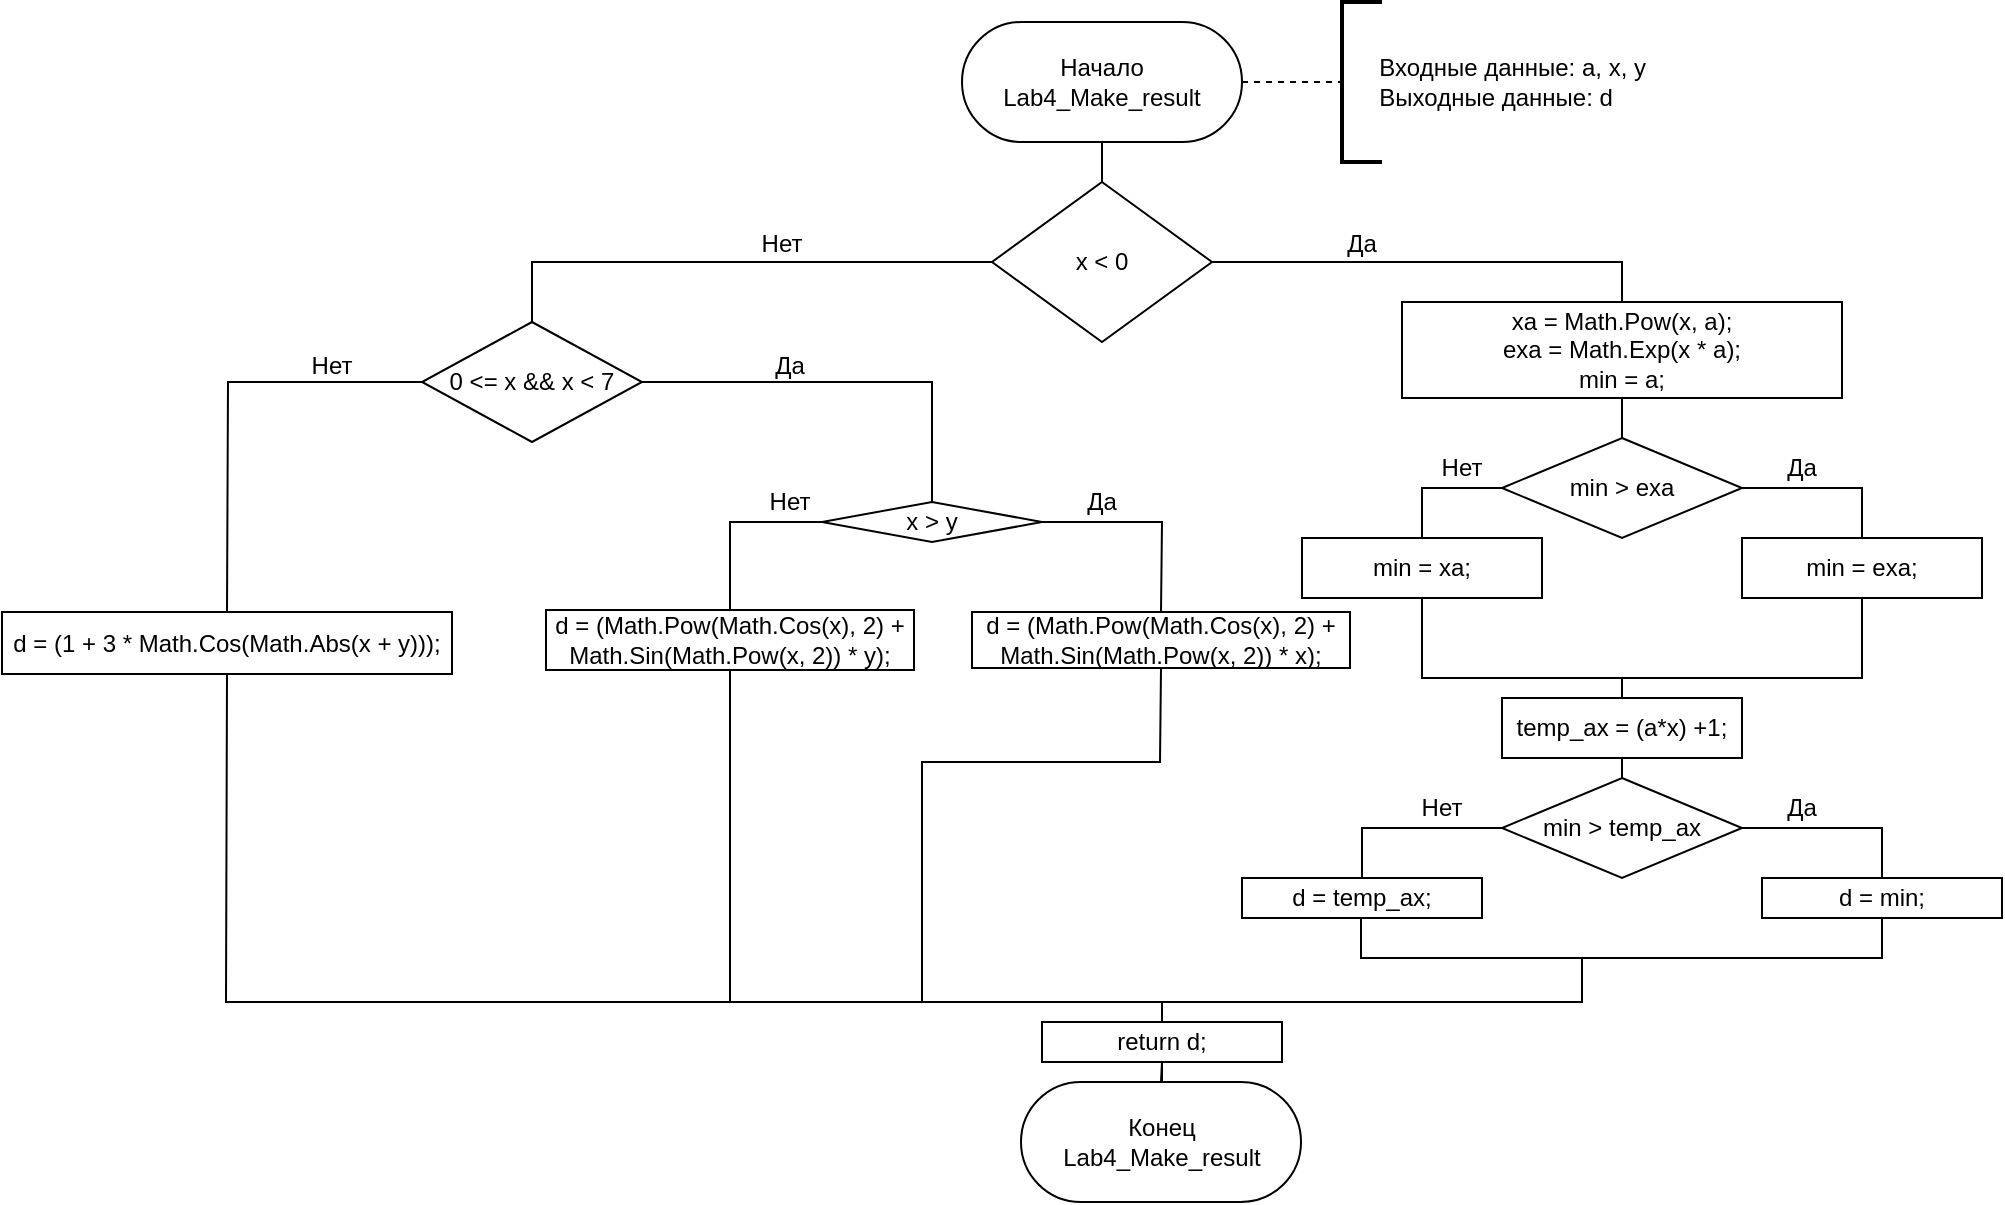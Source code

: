 <mxfile version="22.1.21" type="device" pages="5">
  <diagram id="p_D9sDBn9wK2VMSo55YK" name="Страница — 3">
    <mxGraphModel dx="2748" dy="1091" grid="1" gridSize="10" guides="1" tooltips="1" connect="1" arrows="1" fold="1" page="1" pageScale="1" pageWidth="827" pageHeight="1169" math="0" shadow="0">
      <root>
        <mxCell id="0" />
        <mxCell id="1" parent="0" />
        <mxCell id="u0RXeYqJ0yzJnlbb-DjL-49" value="Начало&lt;br&gt;Lab4_Make_result" style="rounded=1;whiteSpace=wrap;html=1;arcSize=50;" parent="1" vertex="1">
          <mxGeometry x="340" y="70" width="140" height="60" as="geometry" />
        </mxCell>
        <mxCell id="u0RXeYqJ0yzJnlbb-DjL-51" value="" style="endArrow=none;dashed=1;html=1;rounded=0;exitX=1;exitY=0.5;exitDx=0;exitDy=0;" parent="1" source="u0RXeYqJ0yzJnlbb-DjL-49" target="u0RXeYqJ0yzJnlbb-DjL-52" edge="1">
          <mxGeometry width="50" height="50" relative="1" as="geometry">
            <mxPoint x="520" y="110" as="sourcePoint" />
            <mxPoint x="607.31" y="100.42" as="targetPoint" />
          </mxGeometry>
        </mxCell>
        <mxCell id="u0RXeYqJ0yzJnlbb-DjL-52" value="&amp;nbsp; &amp;nbsp; &amp;nbsp;Входные данные: a, x, y&lt;br&gt;&amp;nbsp; &amp;nbsp; &amp;nbsp;Выходные данные: d" style="strokeWidth=2;html=1;shape=mxgraph.flowchart.annotation_1;align=left;pointerEvents=1;" parent="1" vertex="1">
          <mxGeometry x="530" y="60" width="20" height="80" as="geometry" />
        </mxCell>
        <mxCell id="u0RXeYqJ0yzJnlbb-DjL-53" value="x &amp;lt; 0" style="rhombus;whiteSpace=wrap;html=1;" parent="1" vertex="1">
          <mxGeometry x="355" y="150" width="110" height="80" as="geometry" />
        </mxCell>
        <mxCell id="u0RXeYqJ0yzJnlbb-DjL-54" value="0 &amp;lt;= x &amp;amp;&amp;amp; x &amp;lt; 7" style="rhombus;whiteSpace=wrap;html=1;" parent="1" vertex="1">
          <mxGeometry x="70" y="220" width="110" height="60" as="geometry" />
        </mxCell>
        <mxCell id="u0RXeYqJ0yzJnlbb-DjL-55" value="" style="endArrow=none;html=1;rounded=0;entryX=0;entryY=0.5;entryDx=0;entryDy=0;exitX=0.5;exitY=0;exitDx=0;exitDy=0;" parent="1" source="u0RXeYqJ0yzJnlbb-DjL-90" target="u0RXeYqJ0yzJnlbb-DjL-54" edge="1">
          <mxGeometry width="50" height="50" relative="1" as="geometry">
            <mxPoint x="-355" y="400" as="sourcePoint" />
            <mxPoint x="-135" y="300" as="targetPoint" />
            <Array as="points">
              <mxPoint x="-27" y="250" />
            </Array>
          </mxGeometry>
        </mxCell>
        <mxCell id="u0RXeYqJ0yzJnlbb-DjL-56" value="" style="endArrow=none;html=1;rounded=0;exitX=1;exitY=0.5;exitDx=0;exitDy=0;" parent="1" source="u0RXeYqJ0yzJnlbb-DjL-53" target="u0RXeYqJ0yzJnlbb-DjL-57" edge="1">
          <mxGeometry width="50" height="50" relative="1" as="geometry">
            <mxPoint x="390" y="460" as="sourcePoint" />
            <mxPoint x="440" y="410" as="targetPoint" />
            <Array as="points">
              <mxPoint x="670" y="190" />
            </Array>
          </mxGeometry>
        </mxCell>
        <mxCell id="u0RXeYqJ0yzJnlbb-DjL-57" value="&lt;div&gt;xa = Math.Pow(x, a);&lt;/div&gt;&lt;div&gt;&lt;span style=&quot;font-size: 12px;&quot;&gt;exa = Math.Exp(x * a);&lt;/span&gt;&lt;/div&gt;&lt;div&gt;&lt;span style=&quot;font-size: 12px;&quot;&gt;min = a;&lt;/span&gt;&lt;/div&gt;" style="rounded=0;whiteSpace=wrap;html=1;" parent="1" vertex="1">
          <mxGeometry x="560" y="210" width="220" height="48" as="geometry" />
        </mxCell>
        <mxCell id="u0RXeYqJ0yzJnlbb-DjL-58" value="Да&lt;br&gt;" style="text;html=1;strokeColor=none;fillColor=none;align=center;verticalAlign=middle;whiteSpace=wrap;rounded=0;" parent="1" vertex="1">
          <mxGeometry x="510" y="166" width="60" height="30" as="geometry" />
        </mxCell>
        <mxCell id="u0RXeYqJ0yzJnlbb-DjL-59" value="Нет" style="text;html=1;strokeColor=none;fillColor=none;align=center;verticalAlign=middle;whiteSpace=wrap;rounded=0;" parent="1" vertex="1">
          <mxGeometry x="220" y="166" width="60" height="30" as="geometry" />
        </mxCell>
        <mxCell id="u0RXeYqJ0yzJnlbb-DjL-60" value="" style="endArrow=none;html=1;rounded=0;entryX=0.5;entryY=1;entryDx=0;entryDy=0;exitX=0.5;exitY=0;exitDx=0;exitDy=0;" parent="1" source="978gCLuiVKa9-m6LnBbd-13" target="u0RXeYqJ0yzJnlbb-DjL-57" edge="1">
          <mxGeometry width="50" height="50" relative="1" as="geometry">
            <mxPoint x="670" y="288" as="sourcePoint" />
            <mxPoint x="660" y="478" as="targetPoint" />
          </mxGeometry>
        </mxCell>
        <mxCell id="u0RXeYqJ0yzJnlbb-DjL-81" value="" style="endArrow=none;html=1;rounded=0;entryX=1;entryY=0.5;entryDx=0;entryDy=0;exitX=0.5;exitY=0;exitDx=0;exitDy=0;" parent="1" source="u0RXeYqJ0yzJnlbb-DjL-82" target="u0RXeYqJ0yzJnlbb-DjL-54" edge="1">
          <mxGeometry width="50" height="50" relative="1" as="geometry">
            <mxPoint x="65" y="320" as="sourcePoint" />
            <mxPoint x="355" y="500" as="targetPoint" />
            <Array as="points">
              <mxPoint x="325" y="250" />
            </Array>
          </mxGeometry>
        </mxCell>
        <mxCell id="u0RXeYqJ0yzJnlbb-DjL-82" value="x &amp;gt; y" style="rhombus;whiteSpace=wrap;html=1;" parent="1" vertex="1">
          <mxGeometry x="270" y="310" width="110" height="20" as="geometry" />
        </mxCell>
        <mxCell id="u0RXeYqJ0yzJnlbb-DjL-83" value="" style="endArrow=none;html=1;rounded=0;entryX=1;entryY=0.5;entryDx=0;entryDy=0;exitX=0.5;exitY=0;exitDx=0;exitDy=0;" parent="1" source="u0RXeYqJ0yzJnlbb-DjL-84" target="u0RXeYqJ0yzJnlbb-DjL-82" edge="1">
          <mxGeometry width="50" height="50" relative="1" as="geometry">
            <mxPoint x="420" y="340" as="sourcePoint" />
            <mxPoint x="124.0" y="335" as="targetPoint" />
            <Array as="points">
              <mxPoint x="440" y="320" />
            </Array>
          </mxGeometry>
        </mxCell>
        <mxCell id="u0RXeYqJ0yzJnlbb-DjL-84" value="d = (Math.Pow(Math.Cos(x), 2) +&lt;br&gt;Math.Sin(Math.Pow(x, 2)) * x);" style="rounded=0;whiteSpace=wrap;html=1;" parent="1" vertex="1">
          <mxGeometry x="345" y="365" width="189" height="28" as="geometry" />
        </mxCell>
        <mxCell id="u0RXeYqJ0yzJnlbb-DjL-85" value="Да&lt;br&gt;" style="text;html=1;strokeColor=none;fillColor=none;align=center;verticalAlign=middle;whiteSpace=wrap;rounded=0;" parent="1" vertex="1">
          <mxGeometry x="380" y="295" width="60" height="30" as="geometry" />
        </mxCell>
        <mxCell id="u0RXeYqJ0yzJnlbb-DjL-86" value="d = (Math.Pow(Math.Cos(x), 2) +&lt;br&gt;Math.Sin(Math.Pow(x, 2)) * y);" style="rounded=0;whiteSpace=wrap;html=1;" parent="1" vertex="1">
          <mxGeometry x="132" y="364" width="184" height="30" as="geometry" />
        </mxCell>
        <mxCell id="u0RXeYqJ0yzJnlbb-DjL-87" value="" style="endArrow=none;html=1;rounded=0;entryX=0;entryY=0.5;entryDx=0;entryDy=0;exitX=0.5;exitY=0;exitDx=0;exitDy=0;" parent="1" source="u0RXeYqJ0yzJnlbb-DjL-86" target="u0RXeYqJ0yzJnlbb-DjL-82" edge="1">
          <mxGeometry width="50" height="50" relative="1" as="geometry">
            <mxPoint x="250" y="350" as="sourcePoint" />
            <mxPoint x="35" y="350" as="targetPoint" />
            <Array as="points">
              <mxPoint x="224" y="320" />
            </Array>
          </mxGeometry>
        </mxCell>
        <mxCell id="u0RXeYqJ0yzJnlbb-DjL-88" value="Да&lt;br&gt;" style="text;html=1;strokeColor=none;fillColor=none;align=center;verticalAlign=middle;whiteSpace=wrap;rounded=0;" parent="1" vertex="1">
          <mxGeometry x="224" y="227" width="60" height="30" as="geometry" />
        </mxCell>
        <mxCell id="u0RXeYqJ0yzJnlbb-DjL-89" value="Нет" style="text;html=1;strokeColor=none;fillColor=none;align=center;verticalAlign=middle;whiteSpace=wrap;rounded=0;" parent="1" vertex="1">
          <mxGeometry x="-5" y="227" width="60" height="30" as="geometry" />
        </mxCell>
        <mxCell id="u0RXeYqJ0yzJnlbb-DjL-90" value="d = (1 + 3 * Math.Cos(Math.Abs(x + y)));" style="rounded=0;whiteSpace=wrap;html=1;" parent="1" vertex="1">
          <mxGeometry x="-140" y="365" width="225" height="31" as="geometry" />
        </mxCell>
        <mxCell id="u0RXeYqJ0yzJnlbb-DjL-91" value="Нет" style="text;html=1;strokeColor=none;fillColor=none;align=center;verticalAlign=middle;whiteSpace=wrap;rounded=0;" parent="1" vertex="1">
          <mxGeometry x="224" y="295" width="60" height="30" as="geometry" />
        </mxCell>
        <mxCell id="u0RXeYqJ0yzJnlbb-DjL-92" value="" style="endArrow=none;html=1;rounded=0;entryX=0;entryY=0.5;entryDx=0;entryDy=0;exitX=0.5;exitY=0;exitDx=0;exitDy=0;" parent="1" source="u0RXeYqJ0yzJnlbb-DjL-54" target="u0RXeYqJ0yzJnlbb-DjL-53" edge="1">
          <mxGeometry width="50" height="50" relative="1" as="geometry">
            <mxPoint x="40" y="390" as="sourcePoint" />
            <mxPoint x="90" y="340" as="targetPoint" />
            <Array as="points">
              <mxPoint x="125" y="190" />
            </Array>
          </mxGeometry>
        </mxCell>
        <mxCell id="978gCLuiVKa9-m6LnBbd-6" value="" style="endArrow=none;html=1;rounded=0;entryX=0.5;entryY=1;entryDx=0;entryDy=0;" parent="1" target="u0RXeYqJ0yzJnlbb-DjL-86" edge="1">
          <mxGeometry width="50" height="50" relative="1" as="geometry">
            <mxPoint x="224" y="560" as="sourcePoint" />
            <mxPoint x="400" y="670" as="targetPoint" />
          </mxGeometry>
        </mxCell>
        <mxCell id="978gCLuiVKa9-m6LnBbd-7" value="" style="endArrow=none;html=1;rounded=0;entryX=0.5;entryY=1;entryDx=0;entryDy=0;" parent="1" target="u0RXeYqJ0yzJnlbb-DjL-84" edge="1">
          <mxGeometry width="50" height="50" relative="1" as="geometry">
            <mxPoint x="320" y="560" as="sourcePoint" />
            <mxPoint x="234" y="404" as="targetPoint" />
            <Array as="points">
              <mxPoint x="320" y="440" />
              <mxPoint x="439" y="440" />
            </Array>
          </mxGeometry>
        </mxCell>
        <mxCell id="978gCLuiVKa9-m6LnBbd-8" value="" style="endArrow=none;html=1;rounded=0;entryX=0.5;entryY=1;entryDx=0;entryDy=0;" parent="1" target="u0RXeYqJ0yzJnlbb-DjL-90" edge="1">
          <mxGeometry width="50" height="50" relative="1" as="geometry">
            <mxPoint x="440" y="560" as="sourcePoint" />
            <mxPoint x="400" y="670" as="targetPoint" />
            <Array as="points">
              <mxPoint x="-28" y="560" />
            </Array>
          </mxGeometry>
        </mxCell>
        <mxCell id="978gCLuiVKa9-m6LnBbd-9" value="" style="endArrow=none;html=1;rounded=0;" parent="1" edge="1">
          <mxGeometry width="50" height="50" relative="1" as="geometry">
            <mxPoint x="440" y="600" as="sourcePoint" />
            <mxPoint x="440" y="560" as="targetPoint" />
          </mxGeometry>
        </mxCell>
        <mxCell id="978gCLuiVKa9-m6LnBbd-10" value="return d;" style="rounded=0;whiteSpace=wrap;html=1;" parent="1" vertex="1">
          <mxGeometry x="380" y="570" width="120" height="20" as="geometry" />
        </mxCell>
        <mxCell id="978gCLuiVKa9-m6LnBbd-12" value="" style="endArrow=none;html=1;rounded=0;exitX=0.5;exitY=0;exitDx=0;exitDy=0;entryX=0.5;entryY=1;entryDx=0;entryDy=0;" parent="1" source="u0RXeYqJ0yzJnlbb-DjL-53" target="u0RXeYqJ0yzJnlbb-DjL-49" edge="1">
          <mxGeometry width="50" height="50" relative="1" as="geometry">
            <mxPoint x="410" y="150" as="sourcePoint" />
            <mxPoint x="410" y="140" as="targetPoint" />
          </mxGeometry>
        </mxCell>
        <mxCell id="978gCLuiVKa9-m6LnBbd-13" value="min &amp;gt; exa" style="rhombus;whiteSpace=wrap;html=1;" parent="1" vertex="1">
          <mxGeometry x="610" y="278" width="120" height="50" as="geometry" />
        </mxCell>
        <mxCell id="978gCLuiVKa9-m6LnBbd-14" value="min = exa;" style="rounded=0;whiteSpace=wrap;html=1;" parent="1" vertex="1">
          <mxGeometry x="730" y="328" width="120" height="30" as="geometry" />
        </mxCell>
        <mxCell id="978gCLuiVKa9-m6LnBbd-18" value="" style="endArrow=none;html=1;rounded=0;entryX=0;entryY=0.5;entryDx=0;entryDy=0;exitX=0.5;exitY=0;exitDx=0;exitDy=0;" parent="1" source="978gCLuiVKa9-m6LnBbd-19" target="978gCLuiVKa9-m6LnBbd-13" edge="1">
          <mxGeometry width="50" height="50" relative="1" as="geometry">
            <mxPoint x="570" y="328" as="sourcePoint" />
            <mxPoint x="560" y="338" as="targetPoint" />
            <Array as="points">
              <mxPoint x="570" y="303" />
            </Array>
          </mxGeometry>
        </mxCell>
        <mxCell id="978gCLuiVKa9-m6LnBbd-19" value="min = xa;" style="rounded=0;whiteSpace=wrap;html=1;" parent="1" vertex="1">
          <mxGeometry x="510" y="328" width="120" height="30" as="geometry" />
        </mxCell>
        <mxCell id="978gCLuiVKa9-m6LnBbd-21" value="" style="endArrow=none;html=1;rounded=0;entryX=0.5;entryY=1;entryDx=0;entryDy=0;" parent="1" target="978gCLuiVKa9-m6LnBbd-19" edge="1">
          <mxGeometry width="50" height="50" relative="1" as="geometry">
            <mxPoint x="670" y="398" as="sourcePoint" />
            <mxPoint x="650" y="438" as="targetPoint" />
            <Array as="points">
              <mxPoint x="570" y="398" />
            </Array>
          </mxGeometry>
        </mxCell>
        <mxCell id="978gCLuiVKa9-m6LnBbd-23" value="" style="endArrow=none;html=1;rounded=0;entryX=0.5;entryY=1;entryDx=0;entryDy=0;exitX=0.5;exitY=0;exitDx=0;exitDy=0;" parent="1" source="978gCLuiVKa9-m6LnBbd-25" target="978gCLuiVKa9-m6LnBbd-14" edge="1">
          <mxGeometry width="50" height="50" relative="1" as="geometry">
            <mxPoint x="670" y="408" as="sourcePoint" />
            <mxPoint x="780" y="391" as="targetPoint" />
            <Array as="points">
              <mxPoint x="670" y="398" />
              <mxPoint x="790" y="398" />
            </Array>
          </mxGeometry>
        </mxCell>
        <mxCell id="978gCLuiVKa9-m6LnBbd-24" value="min &amp;gt; temp_ax" style="rhombus;whiteSpace=wrap;html=1;" parent="1" vertex="1">
          <mxGeometry x="610" y="448" width="120" height="50" as="geometry" />
        </mxCell>
        <mxCell id="978gCLuiVKa9-m6LnBbd-26" value="" style="endArrow=none;html=1;rounded=0;entryX=0.5;entryY=1;entryDx=0;entryDy=0;exitX=0.5;exitY=0;exitDx=0;exitDy=0;" parent="1" source="978gCLuiVKa9-m6LnBbd-24" target="978gCLuiVKa9-m6LnBbd-25" edge="1">
          <mxGeometry width="50" height="50" relative="1" as="geometry">
            <mxPoint x="670" y="458" as="sourcePoint" />
            <mxPoint x="790" y="358" as="targetPoint" />
            <Array as="points" />
          </mxGeometry>
        </mxCell>
        <mxCell id="978gCLuiVKa9-m6LnBbd-25" value="temp_ax = (a*x) +1;" style="rounded=0;whiteSpace=wrap;html=1;" parent="1" vertex="1">
          <mxGeometry x="610" y="408" width="120" height="30" as="geometry" />
        </mxCell>
        <mxCell id="978gCLuiVKa9-m6LnBbd-27" value="" style="endArrow=none;html=1;rounded=0;entryX=1;entryY=0.5;entryDx=0;entryDy=0;exitX=0.5;exitY=0;exitDx=0;exitDy=0;" parent="1" source="978gCLuiVKa9-m6LnBbd-28" target="978gCLuiVKa9-m6LnBbd-24" edge="1">
          <mxGeometry width="50" height="50" relative="1" as="geometry">
            <mxPoint x="800" y="518" as="sourcePoint" />
            <mxPoint x="710" y="548" as="targetPoint" />
            <Array as="points">
              <mxPoint x="800" y="473" />
            </Array>
          </mxGeometry>
        </mxCell>
        <mxCell id="978gCLuiVKa9-m6LnBbd-28" value="d = min;" style="rounded=0;whiteSpace=wrap;html=1;" parent="1" vertex="1">
          <mxGeometry x="740" y="498" width="120" height="20" as="geometry" />
        </mxCell>
        <mxCell id="978gCLuiVKa9-m6LnBbd-29" value="d = temp_ax;" style="rounded=0;whiteSpace=wrap;html=1;" parent="1" vertex="1">
          <mxGeometry x="480" y="498" width="120" height="20" as="geometry" />
        </mxCell>
        <mxCell id="978gCLuiVKa9-m6LnBbd-30" value="" style="endArrow=none;html=1;rounded=0;entryX=0;entryY=0.5;entryDx=0;entryDy=0;exitX=0.5;exitY=0;exitDx=0;exitDy=0;" parent="1" source="978gCLuiVKa9-m6LnBbd-29" target="978gCLuiVKa9-m6LnBbd-24" edge="1">
          <mxGeometry width="50" height="50" relative="1" as="geometry">
            <mxPoint x="640" y="518" as="sourcePoint" />
            <mxPoint x="690" y="468" as="targetPoint" />
            <Array as="points">
              <mxPoint x="540" y="473" />
            </Array>
          </mxGeometry>
        </mxCell>
        <mxCell id="978gCLuiVKa9-m6LnBbd-32" value="" style="endArrow=none;html=1;rounded=0;entryX=0.5;entryY=1;entryDx=0;entryDy=0;" parent="1" target="978gCLuiVKa9-m6LnBbd-28" edge="1">
          <mxGeometry width="50" height="50" relative="1" as="geometry">
            <mxPoint x="650" y="538" as="sourcePoint" />
            <mxPoint x="380" y="538" as="targetPoint" />
            <Array as="points">
              <mxPoint x="800" y="538" />
            </Array>
          </mxGeometry>
        </mxCell>
        <mxCell id="978gCLuiVKa9-m6LnBbd-33" value="Нет" style="text;html=1;strokeColor=none;fillColor=none;align=center;verticalAlign=middle;whiteSpace=wrap;rounded=0;" parent="1" vertex="1">
          <mxGeometry x="550" y="448" width="60" height="30" as="geometry" />
        </mxCell>
        <mxCell id="978gCLuiVKa9-m6LnBbd-34" value="Нет" style="text;html=1;strokeColor=none;fillColor=none;align=center;verticalAlign=middle;whiteSpace=wrap;rounded=0;" parent="1" vertex="1">
          <mxGeometry x="560" y="278" width="60" height="30" as="geometry" />
        </mxCell>
        <mxCell id="978gCLuiVKa9-m6LnBbd-36" value="" style="endArrow=none;html=1;rounded=0;exitX=1;exitY=0.5;exitDx=0;exitDy=0;entryX=0.5;entryY=0;entryDx=0;entryDy=0;" parent="1" source="978gCLuiVKa9-m6LnBbd-13" target="978gCLuiVKa9-m6LnBbd-14" edge="1">
          <mxGeometry width="50" height="50" relative="1" as="geometry">
            <mxPoint x="730" y="303" as="sourcePoint" />
            <mxPoint x="790" y="303" as="targetPoint" />
            <Array as="points">
              <mxPoint x="790" y="303" />
            </Array>
          </mxGeometry>
        </mxCell>
        <mxCell id="978gCLuiVKa9-m6LnBbd-35" value="Да&lt;br&gt;" style="text;html=1;strokeColor=none;fillColor=none;align=center;verticalAlign=middle;whiteSpace=wrap;rounded=0;" parent="1" vertex="1">
          <mxGeometry x="730" y="278" width="60" height="30" as="geometry" />
        </mxCell>
        <mxCell id="978gCLuiVKa9-m6LnBbd-37" value="Да&lt;br&gt;" style="text;html=1;strokeColor=none;fillColor=none;align=center;verticalAlign=middle;whiteSpace=wrap;rounded=0;" parent="1" vertex="1">
          <mxGeometry x="730" y="448" width="60" height="30" as="geometry" />
        </mxCell>
        <mxCell id="978gCLuiVKa9-m6LnBbd-40" value="Конец&lt;br&gt;Lab4_Make_result" style="rounded=1;whiteSpace=wrap;html=1;arcSize=50;" parent="1" vertex="1">
          <mxGeometry x="369.5" y="600" width="140" height="60" as="geometry" />
        </mxCell>
        <mxCell id="978gCLuiVKa9-m6LnBbd-41" value="" style="endArrow=none;html=1;rounded=0;entryX=0.5;entryY=0;entryDx=0;entryDy=0;exitX=0.5;exitY=1;exitDx=0;exitDy=0;" parent="1" source="978gCLuiVKa9-m6LnBbd-10" target="978gCLuiVKa9-m6LnBbd-40" edge="1">
          <mxGeometry width="50" height="50" relative="1" as="geometry">
            <mxPoint x="460" y="550" as="sourcePoint" />
            <mxPoint x="510" y="500" as="targetPoint" />
          </mxGeometry>
        </mxCell>
        <mxCell id="J0cTG21YRHStO37oDZOf-1" value="" style="endArrow=none;html=1;rounded=0;" parent="1" edge="1">
          <mxGeometry width="50" height="50" relative="1" as="geometry">
            <mxPoint x="539.5" y="518" as="sourcePoint" />
            <mxPoint x="440" y="560" as="targetPoint" />
            <Array as="points">
              <mxPoint x="539.5" y="538" />
              <mxPoint x="650" y="538" />
              <mxPoint x="650" y="560" />
            </Array>
          </mxGeometry>
        </mxCell>
      </root>
    </mxGraphModel>
  </diagram>
  <diagram id="42dJDTpfGTLzWMzlKV0B" name="Страница — 4">
    <mxGraphModel dx="1292" dy="709" grid="1" gridSize="10" guides="1" tooltips="1" connect="1" arrows="1" fold="1" page="1" pageScale="1" pageWidth="827" pageHeight="1169" math="0" shadow="0">
      <root>
        <mxCell id="0" />
        <mxCell id="1" parent="0" />
        <mxCell id="oTzD064fiSIa_wEUHfFL-1" value="Начало&lt;br&gt;Out_info()" style="rounded=1;whiteSpace=wrap;html=1;arcSize=50;" parent="1" vertex="1">
          <mxGeometry x="360" y="120" width="140" height="60" as="geometry" />
        </mxCell>
        <mxCell id="oTzD064fiSIa_wEUHfFL-2" value="" style="endArrow=none;dashed=1;html=1;rounded=0;entryX=0.5;entryY=1;entryDx=0;entryDy=0;exitX=0.5;exitY=0;exitDx=0;exitDy=0;" parent="1" source="oTzD064fiSIa_wEUHfFL-3" target="oTzD064fiSIa_wEUHfFL-1" edge="1">
          <mxGeometry width="50" height="50" relative="1" as="geometry">
            <mxPoint x="380" y="380" as="sourcePoint" />
            <mxPoint x="380" y="260" as="targetPoint" />
          </mxGeometry>
        </mxCell>
        <mxCell id="oTzD064fiSIa_wEUHfFL-3" value="usr_inp.Text = test.ToString();" style="shape=process;whiteSpace=wrap;html=1;backgroundOutline=1;" parent="1" vertex="1">
          <mxGeometry x="320" y="220" width="220" height="60" as="geometry" />
        </mxCell>
        <mxCell id="oTzD064fiSIa_wEUHfFL-4" value="" style="endArrow=none;dashed=1;html=1;rounded=0;exitX=1;exitY=0.5;exitDx=0;exitDy=0;" parent="1" source="oTzD064fiSIa_wEUHfFL-3" target="oTzD064fiSIa_wEUHfFL-5" edge="1">
          <mxGeometry width="50" height="50" relative="1" as="geometry">
            <mxPoint x="560" y="430" as="sourcePoint" />
            <mxPoint x="647.31" y="420.42" as="targetPoint" />
          </mxGeometry>
        </mxCell>
        <mxCell id="oTzD064fiSIa_wEUHfFL-5" value="&amp;nbsp; &amp;nbsp; &amp;nbsp;С помощью usr_inp определяем textBox&lt;br&gt;&amp;nbsp; &amp;nbsp; &amp;nbsp;и вставляем конвертированную строку&lt;br&gt;&amp;nbsp; &amp;nbsp; &amp;nbsp;double test в формат string" style="strokeWidth=2;html=1;shape=mxgraph.flowchart.annotation_1;align=left;pointerEvents=1;" parent="1" vertex="1">
          <mxGeometry x="590" y="210" width="20" height="80" as="geometry" />
        </mxCell>
        <mxCell id="oTzD064fiSIa_wEUHfFL-6" value="Конец&lt;br&gt;Out_info()" style="rounded=1;whiteSpace=wrap;html=1;arcSize=50;" parent="1" vertex="1">
          <mxGeometry x="360" y="320" width="140" height="60" as="geometry" />
        </mxCell>
        <mxCell id="oTzD064fiSIa_wEUHfFL-7" value="" style="endArrow=none;dashed=1;html=1;rounded=0;entryX=0.5;entryY=1;entryDx=0;entryDy=0;exitX=0.5;exitY=0;exitDx=0;exitDy=0;" parent="1" source="oTzD064fiSIa_wEUHfFL-6" target="oTzD064fiSIa_wEUHfFL-3" edge="1">
          <mxGeometry width="50" height="50" relative="1" as="geometry">
            <mxPoint x="240" y="370" as="sourcePoint" />
            <mxPoint x="290" y="320" as="targetPoint" />
          </mxGeometry>
        </mxCell>
        <mxCell id="oTzD064fiSIa_wEUHfFL-8" value="" style="endArrow=none;dashed=1;html=1;rounded=0;exitX=1;exitY=0.5;exitDx=0;exitDy=0;" parent="1" source="oTzD064fiSIa_wEUHfFL-1" target="oTzD064fiSIa_wEUHfFL-9" edge="1">
          <mxGeometry width="50" height="50" relative="1" as="geometry">
            <mxPoint x="560" y="130" as="sourcePoint" />
            <mxPoint x="707.31" y="110.42" as="targetPoint" />
          </mxGeometry>
        </mxCell>
        <mxCell id="oTzD064fiSIa_wEUHfFL-9" value="&amp;nbsp; &amp;nbsp; &amp;nbsp;Входные данные: TextBox usr_inp, double test&lt;br&gt;&amp;nbsp; &amp;nbsp; &amp;nbsp;Выходные данные: string test&amp;nbsp;" style="strokeWidth=2;html=1;shape=mxgraph.flowchart.annotation_1;align=left;pointerEvents=1;" parent="1" vertex="1">
          <mxGeometry x="540" y="110" width="20" height="80" as="geometry" />
        </mxCell>
      </root>
    </mxGraphModel>
  </diagram>
  <diagram id="dNC-p3A59aD5SOqIfZG6" name="Страница — 2">
    <mxGraphModel dx="1292" dy="709" grid="1" gridSize="10" guides="1" tooltips="1" connect="1" arrows="1" fold="1" page="1" pageScale="1" pageWidth="827" pageHeight="1169" math="0" shadow="0">
      <root>
        <mxCell id="0" />
        <mxCell id="1" parent="0" />
        <mxCell id="_ZJ7QTjbG3aAamhGcDSm-1" value="Начало&lt;br&gt;Input_user()" style="rounded=1;whiteSpace=wrap;html=1;arcSize=50;" parent="1" vertex="1">
          <mxGeometry x="360" y="120" width="140" height="60" as="geometry" />
        </mxCell>
        <mxCell id="_ZJ7QTjbG3aAamhGcDSm-2" value="" style="endArrow=none;dashed=1;html=1;rounded=0;entryX=0.5;entryY=1;entryDx=0;entryDy=0;exitX=0.5;exitY=0;exitDx=0;exitDy=0;" parent="1" source="_ZJ7QTjbG3aAamhGcDSm-4" target="_ZJ7QTjbG3aAamhGcDSm-1" edge="1">
          <mxGeometry width="50" height="50" relative="1" as="geometry">
            <mxPoint x="380" y="380" as="sourcePoint" />
            <mxPoint x="380" y="260" as="targetPoint" />
          </mxGeometry>
        </mxCell>
        <mxCell id="_ZJ7QTjbG3aAamhGcDSm-4" value="return Convert.ToDouble(textbox.Text);" style="shape=process;whiteSpace=wrap;html=1;backgroundOutline=1;" parent="1" vertex="1">
          <mxGeometry x="300" y="220" width="260" height="60" as="geometry" />
        </mxCell>
        <mxCell id="_ZJ7QTjbG3aAamhGcDSm-5" value="" style="endArrow=none;dashed=1;html=1;rounded=0;exitX=1;exitY=0.5;exitDx=0;exitDy=0;" parent="1" source="_ZJ7QTjbG3aAamhGcDSm-4" target="_ZJ7QTjbG3aAamhGcDSm-6" edge="1">
          <mxGeometry width="50" height="50" relative="1" as="geometry">
            <mxPoint x="560" y="430" as="sourcePoint" />
            <mxPoint x="647.31" y="420.42" as="targetPoint" />
          </mxGeometry>
        </mxCell>
        <mxCell id="_ZJ7QTjbG3aAamhGcDSm-6" value="&amp;nbsp; &amp;nbsp; &amp;nbsp;Возвращение преобразованной строки&lt;br&gt;&amp;nbsp; &amp;nbsp; &amp;nbsp;в тип double" style="strokeWidth=2;html=1;shape=mxgraph.flowchart.annotation_1;align=left;pointerEvents=1;" parent="1" vertex="1">
          <mxGeometry x="590" y="210" width="20" height="80" as="geometry" />
        </mxCell>
        <mxCell id="_ZJ7QTjbG3aAamhGcDSm-7" value="Конец&lt;br&gt;Input_user()" style="rounded=1;whiteSpace=wrap;html=1;arcSize=50;" parent="1" vertex="1">
          <mxGeometry x="360" y="320" width="140" height="60" as="geometry" />
        </mxCell>
        <mxCell id="_ZJ7QTjbG3aAamhGcDSm-8" value="" style="endArrow=none;dashed=1;html=1;rounded=0;entryX=0.5;entryY=1;entryDx=0;entryDy=0;exitX=0.5;exitY=0;exitDx=0;exitDy=0;" parent="1" source="_ZJ7QTjbG3aAamhGcDSm-7" target="_ZJ7QTjbG3aAamhGcDSm-4" edge="1">
          <mxGeometry width="50" height="50" relative="1" as="geometry">
            <mxPoint x="240" y="370" as="sourcePoint" />
            <mxPoint x="290" y="320" as="targetPoint" />
          </mxGeometry>
        </mxCell>
        <mxCell id="MxqRr74PKBVO8NV-rEC7-1" value="" style="endArrow=none;dashed=1;html=1;rounded=0;exitX=1;exitY=0.5;exitDx=0;exitDy=0;" parent="1" source="_ZJ7QTjbG3aAamhGcDSm-1" target="MxqRr74PKBVO8NV-rEC7-2" edge="1">
          <mxGeometry width="50" height="50" relative="1" as="geometry">
            <mxPoint x="560" y="130" as="sourcePoint" />
            <mxPoint x="707.31" y="110.42" as="targetPoint" />
          </mxGeometry>
        </mxCell>
        <mxCell id="MxqRr74PKBVO8NV-rEC7-2" value="&amp;nbsp; &amp;nbsp; &amp;nbsp;Входные данные: TextBox textbox&lt;br&gt;&amp;nbsp; &amp;nbsp; &amp;nbsp;Выходные данные: double textbox.Text" style="strokeWidth=2;html=1;shape=mxgraph.flowchart.annotation_1;align=left;pointerEvents=1;" parent="1" vertex="1">
          <mxGeometry x="540" y="110" width="20" height="80" as="geometry" />
        </mxCell>
      </root>
    </mxGraphModel>
  </diagram>
  <diagram id="qixWKScvyT5Zv2wQ7j-G" name="Страница — 5">
    <mxGraphModel dx="1292" dy="709" grid="1" gridSize="10" guides="1" tooltips="1" connect="1" arrows="1" fold="1" page="1" pageScale="1" pageWidth="827" pageHeight="1169" math="0" shadow="0">
      <root>
        <mxCell id="0" />
        <mxCell id="1" parent="0" />
        <mxCell id="PSsYZYQvpbOS1JA4ZSzn-1" value="void&amp;nbsp;Make_result_lab4_Click()" style="rounded=0;whiteSpace=wrap;html=1;" parent="1" vertex="1">
          <mxGeometry x="330" y="150" width="180" height="30" as="geometry" />
        </mxCell>
        <mxCell id="PSsYZYQvpbOS1JA4ZSzn-2" value="" style="endArrow=none;html=1;rounded=0;entryX=0.5;entryY=0;entryDx=0;entryDy=0;" parent="1" target="PSsYZYQvpbOS1JA4ZSzn-4" edge="1">
          <mxGeometry width="50" height="50" relative="1" as="geometry">
            <mxPoint x="420" y="200" as="sourcePoint" />
            <mxPoint x="420" y="200" as="targetPoint" />
            <Array as="points">
              <mxPoint x="275" y="200" />
            </Array>
          </mxGeometry>
        </mxCell>
        <mxCell id="PSsYZYQvpbOS1JA4ZSzn-3" value="" style="endArrow=none;html=1;rounded=0;entryX=0.5;entryY=1;entryDx=0;entryDy=0;exitX=0.5;exitY=0;exitDx=0;exitDy=0;" parent="1" source="PSsYZYQvpbOS1JA4ZSzn-5" target="PSsYZYQvpbOS1JA4ZSzn-1" edge="1">
          <mxGeometry width="50" height="50" relative="1" as="geometry">
            <mxPoint x="546" y="310" as="sourcePoint" />
            <mxPoint x="596" y="260" as="targetPoint" />
          </mxGeometry>
        </mxCell>
        <mxCell id="PSsYZYQvpbOS1JA4ZSzn-4" value="Input_user()" style="rounded=0;whiteSpace=wrap;html=1;" parent="1" vertex="1">
          <mxGeometry x="220" y="220" width="110" height="30" as="geometry" />
        </mxCell>
        <mxCell id="PSsYZYQvpbOS1JA4ZSzn-5" value="Lab4_Make_result()&lt;br&gt;" style="rounded=0;whiteSpace=wrap;html=1;" parent="1" vertex="1">
          <mxGeometry x="360" y="220" width="120" height="30" as="geometry" />
        </mxCell>
        <mxCell id="PSsYZYQvpbOS1JA4ZSzn-6" value="Out_info()&lt;br&gt;" style="rounded=0;whiteSpace=wrap;html=1;" parent="1" vertex="1">
          <mxGeometry x="500" y="220" width="120" height="30" as="geometry" />
        </mxCell>
        <mxCell id="PSsYZYQvpbOS1JA4ZSzn-7" value="" style="endArrow=none;html=1;rounded=0;exitX=0.5;exitY=0;exitDx=0;exitDy=0;" parent="1" source="PSsYZYQvpbOS1JA4ZSzn-6" edge="1">
          <mxGeometry width="50" height="50" relative="1" as="geometry">
            <mxPoint x="380" y="250" as="sourcePoint" />
            <mxPoint x="420" y="200" as="targetPoint" />
            <Array as="points">
              <mxPoint x="560" y="200" />
            </Array>
          </mxGeometry>
        </mxCell>
      </root>
    </mxGraphModel>
  </diagram>
  <diagram name="Страница — 1" id="gcPGvN87TfxnaRKs2bh6">
    <mxGraphModel dx="1292" dy="709" grid="1" gridSize="10" guides="1" tooltips="1" connect="1" arrows="1" fold="1" page="1" pageScale="1" pageWidth="827" pageHeight="1169" math="0" shadow="0">
      <root>
        <mxCell id="0" />
        <mxCell id="1" parent="0" />
        <mxCell id="rMw0RNn5V5dWzahoys3A-1" value="Начало&lt;br&gt;Make_result_lab4_Click" style="rounded=1;whiteSpace=wrap;html=1;arcSize=50;" parent="1" vertex="1">
          <mxGeometry x="340" y="60" width="140" height="60" as="geometry" />
        </mxCell>
        <mxCell id="rMw0RNn5V5dWzahoys3A-2" value="" style="endArrow=none;html=1;rounded=0;entryX=0.5;entryY=1;entryDx=0;entryDy=0;exitX=0.5;exitY=0;exitDx=0;exitDy=0;" parent="1" source="rMw0RNn5V5dWzahoys3A-3" target="rMw0RNn5V5dWzahoys3A-1" edge="1">
          <mxGeometry width="50" height="50" relative="1" as="geometry">
            <mxPoint x="410" y="160" as="sourcePoint" />
            <mxPoint x="450" y="200" as="targetPoint" />
          </mxGeometry>
        </mxCell>
        <mxCell id="rMw0RNn5V5dWzahoys3A-3" value="double a = Lab_dll.Input_user(Input_a_lab4);" style="shape=process;whiteSpace=wrap;html=1;backgroundOutline=1;" parent="1" vertex="1">
          <mxGeometry x="255" y="140" width="310" height="60" as="geometry" />
        </mxCell>
        <mxCell id="rMw0RNn5V5dWzahoys3A-4" value="" style="endArrow=none;html=1;rounded=0;exitX=0.5;exitY=1;exitDx=0;exitDy=0;" parent="1" source="rMw0RNn5V5dWzahoys3A-3" target="rMw0RNn5V5dWzahoys3A-5" edge="1">
          <mxGeometry width="50" height="50" relative="1" as="geometry">
            <mxPoint x="400" y="380" as="sourcePoint" />
            <mxPoint x="450" y="330" as="targetPoint" />
          </mxGeometry>
        </mxCell>
        <mxCell id="rMw0RNn5V5dWzahoys3A-5" value="double x = Lab_dll.Input_user(Input_x_lab4);" style="shape=process;whiteSpace=wrap;html=1;backgroundOutline=1;" parent="1" vertex="1">
          <mxGeometry x="255" y="240" width="310" height="60" as="geometry" />
        </mxCell>
        <mxCell id="rMw0RNn5V5dWzahoys3A-7" value="" style="endArrow=none;html=1;rounded=0;exitX=0.5;exitY=1;exitDx=0;exitDy=0;" parent="1" source="rMw0RNn5V5dWzahoys3A-5" target="rMw0RNn5V5dWzahoys3A-8" edge="1">
          <mxGeometry width="50" height="50" relative="1" as="geometry">
            <mxPoint x="290" y="310" as="sourcePoint" />
            <mxPoint x="340" y="260" as="targetPoint" />
          </mxGeometry>
        </mxCell>
        <mxCell id="rMw0RNn5V5dWzahoys3A-8" value="double y = Lab_dll.Input_user(Input_y_lab4);" style="shape=process;whiteSpace=wrap;html=1;backgroundOutline=1;" parent="1" vertex="1">
          <mxGeometry x="255" y="340" width="310" height="60" as="geometry" />
        </mxCell>
        <mxCell id="rMw0RNn5V5dWzahoys3A-9" value="double return_result = Lab_dll.Lab4_Make_result(a, x, y);" style="shape=process;whiteSpace=wrap;html=1;backgroundOutline=1;" parent="1" vertex="1">
          <mxGeometry x="217.5" y="440" width="385" height="60" as="geometry" />
        </mxCell>
        <mxCell id="rMw0RNn5V5dWzahoys3A-10" value="" style="endArrow=none;html=1;rounded=0;entryX=0.5;entryY=1;entryDx=0;entryDy=0;exitX=0.5;exitY=0;exitDx=0;exitDy=0;" parent="1" source="rMw0RNn5V5dWzahoys3A-9" target="rMw0RNn5V5dWzahoys3A-8" edge="1">
          <mxGeometry width="50" height="50" relative="1" as="geometry">
            <mxPoint x="290" y="310" as="sourcePoint" />
            <mxPoint x="340" y="260" as="targetPoint" />
          </mxGeometry>
        </mxCell>
        <mxCell id="rMw0RNn5V5dWzahoys3A-11" value="" style="endArrow=none;html=1;rounded=0;exitX=0.5;exitY=1;exitDx=0;exitDy=0;" parent="1" source="rMw0RNn5V5dWzahoys3A-9" target="rMw0RNn5V5dWzahoys3A-12" edge="1">
          <mxGeometry width="50" height="50" relative="1" as="geometry">
            <mxPoint x="290" y="520" as="sourcePoint" />
            <mxPoint x="340" y="470" as="targetPoint" />
          </mxGeometry>
        </mxCell>
        <mxCell id="rMw0RNn5V5dWzahoys3A-12" value="Lab_dll.Out_info(lab4_result_d, return_result);" style="shape=process;whiteSpace=wrap;html=1;backgroundOutline=1;" parent="1" vertex="1">
          <mxGeometry x="255" y="540" width="310" height="60" as="geometry" />
        </mxCell>
        <mxCell id="rMw0RNn5V5dWzahoys3A-13" value="" style="endArrow=none;html=1;rounded=0;exitX=0.5;exitY=1;exitDx=0;exitDy=0;" parent="1" source="rMw0RNn5V5dWzahoys3A-12" target="rMw0RNn5V5dWzahoys3A-14" edge="1">
          <mxGeometry width="50" height="50" relative="1" as="geometry">
            <mxPoint x="290" y="630" as="sourcePoint" />
            <mxPoint x="340" y="580" as="targetPoint" />
          </mxGeometry>
        </mxCell>
        <mxCell id="rMw0RNn5V5dWzahoys3A-14" value="Конец&lt;br&gt;Make_result_lab4_Click" style="rounded=1;whiteSpace=wrap;html=1;arcSize=50;" parent="1" vertex="1">
          <mxGeometry x="340" y="640" width="140" height="60" as="geometry" />
        </mxCell>
        <mxCell id="rMw0RNn5V5dWzahoys3A-31" value="" style="endArrow=none;dashed=1;html=1;rounded=0;exitX=1;exitY=0.5;exitDx=0;exitDy=0;" parent="1" source="rMw0RNn5V5dWzahoys3A-3" target="rMw0RNn5V5dWzahoys3A-32" edge="1">
          <mxGeometry width="50" height="50" relative="1" as="geometry">
            <mxPoint x="570" y="170" as="sourcePoint" />
            <mxPoint x="620.31" y="170.42" as="targetPoint" />
          </mxGeometry>
        </mxCell>
        <mxCell id="rMw0RNn5V5dWzahoys3A-32" value="&amp;nbsp; &amp;nbsp; &amp;nbsp; Ввод переменной a" style="strokeWidth=2;html=1;shape=mxgraph.flowchart.annotation_1;align=left;pointerEvents=1;" parent="1" vertex="1">
          <mxGeometry x="610" y="130" width="20" height="80" as="geometry" />
        </mxCell>
        <mxCell id="rMw0RNn5V5dWzahoys3A-44" value="" style="endArrow=none;dashed=1;html=1;rounded=0;exitX=1;exitY=0.5;exitDx=0;exitDy=0;" parent="1" source="rMw0RNn5V5dWzahoys3A-5" target="rMw0RNn5V5dWzahoys3A-45" edge="1">
          <mxGeometry width="50" height="50" relative="1" as="geometry">
            <mxPoint x="570" y="270" as="sourcePoint" />
            <mxPoint x="620.31" y="270.42" as="targetPoint" />
          </mxGeometry>
        </mxCell>
        <mxCell id="rMw0RNn5V5dWzahoys3A-45" value="&amp;nbsp; &amp;nbsp; &amp;nbsp; Ввод переменной x" style="strokeWidth=2;html=1;shape=mxgraph.flowchart.annotation_1;align=left;pointerEvents=1;" parent="1" vertex="1">
          <mxGeometry x="610" y="230" width="20" height="80" as="geometry" />
        </mxCell>
        <mxCell id="rMw0RNn5V5dWzahoys3A-46" value="" style="endArrow=none;dashed=1;html=1;rounded=0;exitX=1;exitY=0.5;exitDx=0;exitDy=0;" parent="1" source="rMw0RNn5V5dWzahoys3A-8" target="rMw0RNn5V5dWzahoys3A-47" edge="1">
          <mxGeometry width="50" height="50" relative="1" as="geometry">
            <mxPoint x="580" y="360" as="sourcePoint" />
            <mxPoint x="635.31" y="370.42" as="targetPoint" />
          </mxGeometry>
        </mxCell>
        <mxCell id="rMw0RNn5V5dWzahoys3A-47" value="&amp;nbsp; &amp;nbsp; &amp;nbsp; Ввод переменной y" style="strokeWidth=2;html=1;shape=mxgraph.flowchart.annotation_1;align=left;pointerEvents=1;" parent="1" vertex="1">
          <mxGeometry x="625" y="330" width="20" height="80" as="geometry" />
        </mxCell>
        <mxCell id="rMw0RNn5V5dWzahoys3A-48" value="" style="endArrow=none;dashed=1;html=1;rounded=0;exitX=1;exitY=0.5;exitDx=0;exitDy=0;" parent="1" source="rMw0RNn5V5dWzahoys3A-9" target="rMw0RNn5V5dWzahoys3A-49" edge="1">
          <mxGeometry width="50" height="50" relative="1" as="geometry">
            <mxPoint x="645" y="460.0" as="sourcePoint" />
            <mxPoint x="690.31" y="460.42" as="targetPoint" />
          </mxGeometry>
        </mxCell>
        <mxCell id="rMw0RNn5V5dWzahoys3A-49" value="&amp;nbsp; &amp;nbsp; &amp;nbsp;Вычисление значения m" style="strokeWidth=2;html=1;shape=mxgraph.flowchart.annotation_1;align=left;pointerEvents=1;" parent="1" vertex="1">
          <mxGeometry x="645" y="430" width="20" height="80" as="geometry" />
        </mxCell>
        <mxCell id="rMw0RNn5V5dWzahoys3A-50" value="" style="endArrow=none;dashed=1;html=1;rounded=0;exitX=1;exitY=0.5;exitDx=0;exitDy=0;" parent="1" source="rMw0RNn5V5dWzahoys3A-12" target="rMw0RNn5V5dWzahoys3A-51" edge="1">
          <mxGeometry width="50" height="50" relative="1" as="geometry">
            <mxPoint x="650" y="555" as="sourcePoint" />
            <mxPoint x="959.81" y="535.42" as="targetPoint" />
          </mxGeometry>
        </mxCell>
        <mxCell id="rMw0RNn5V5dWzahoys3A-51" value="&amp;nbsp; &amp;nbsp; &amp;nbsp;Вывод значения m" style="strokeWidth=2;html=1;shape=mxgraph.flowchart.annotation_1;align=left;pointerEvents=1;" parent="1" vertex="1">
          <mxGeometry x="645" y="530" width="20" height="80" as="geometry" />
        </mxCell>
      </root>
    </mxGraphModel>
  </diagram>
</mxfile>
